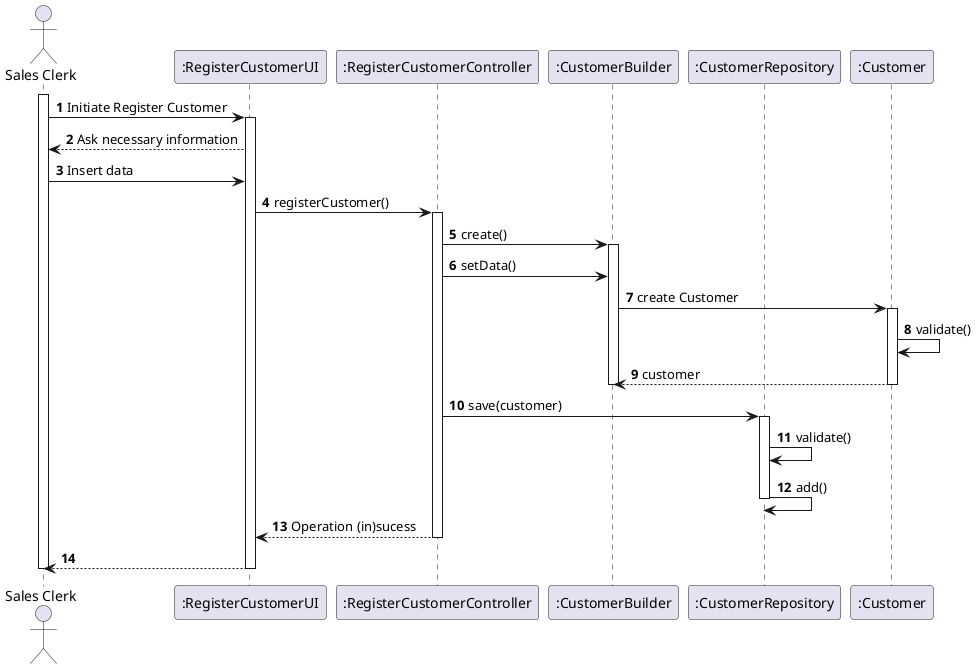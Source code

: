 @startuml
'https://plantuml.com/sequence-diagram

autonumber

actor "Sales Clerk" as SalesClerk

participant ":RegisterCustomerUI" as UI
participant ":RegisterCustomerController" as CTRL
participant ":CustomerBuilder" as Build
participant ":CustomerRepository" as Repo
participant ":Customer" as Customer



activate SalesClerk


SalesClerk -> UI : Initiate Register Customer
activate UI
UI --> SalesClerk : Ask necessary information
SalesClerk -> UI : Insert data
UI -> CTRL : registerCustomer()
activate CTRL

CTRL -> Build : create()
activate Build
CTRL -> Build : setData()
Build -> Customer : create Customer
activate Customer
Customer -> Customer : validate()
Customer --> Build : customer
deactivate Build
deactivate Customer

CTRL -> Repo : save(customer)

activate Repo
Repo -> Repo : validate()
Repo -> Repo : add()
deactivate Repo

CTRL --> UI : Operation (in)sucess
deactivate CTRL

UI --> SalesClerk
deactivate UI

deactivate SalesClerk


@enduml